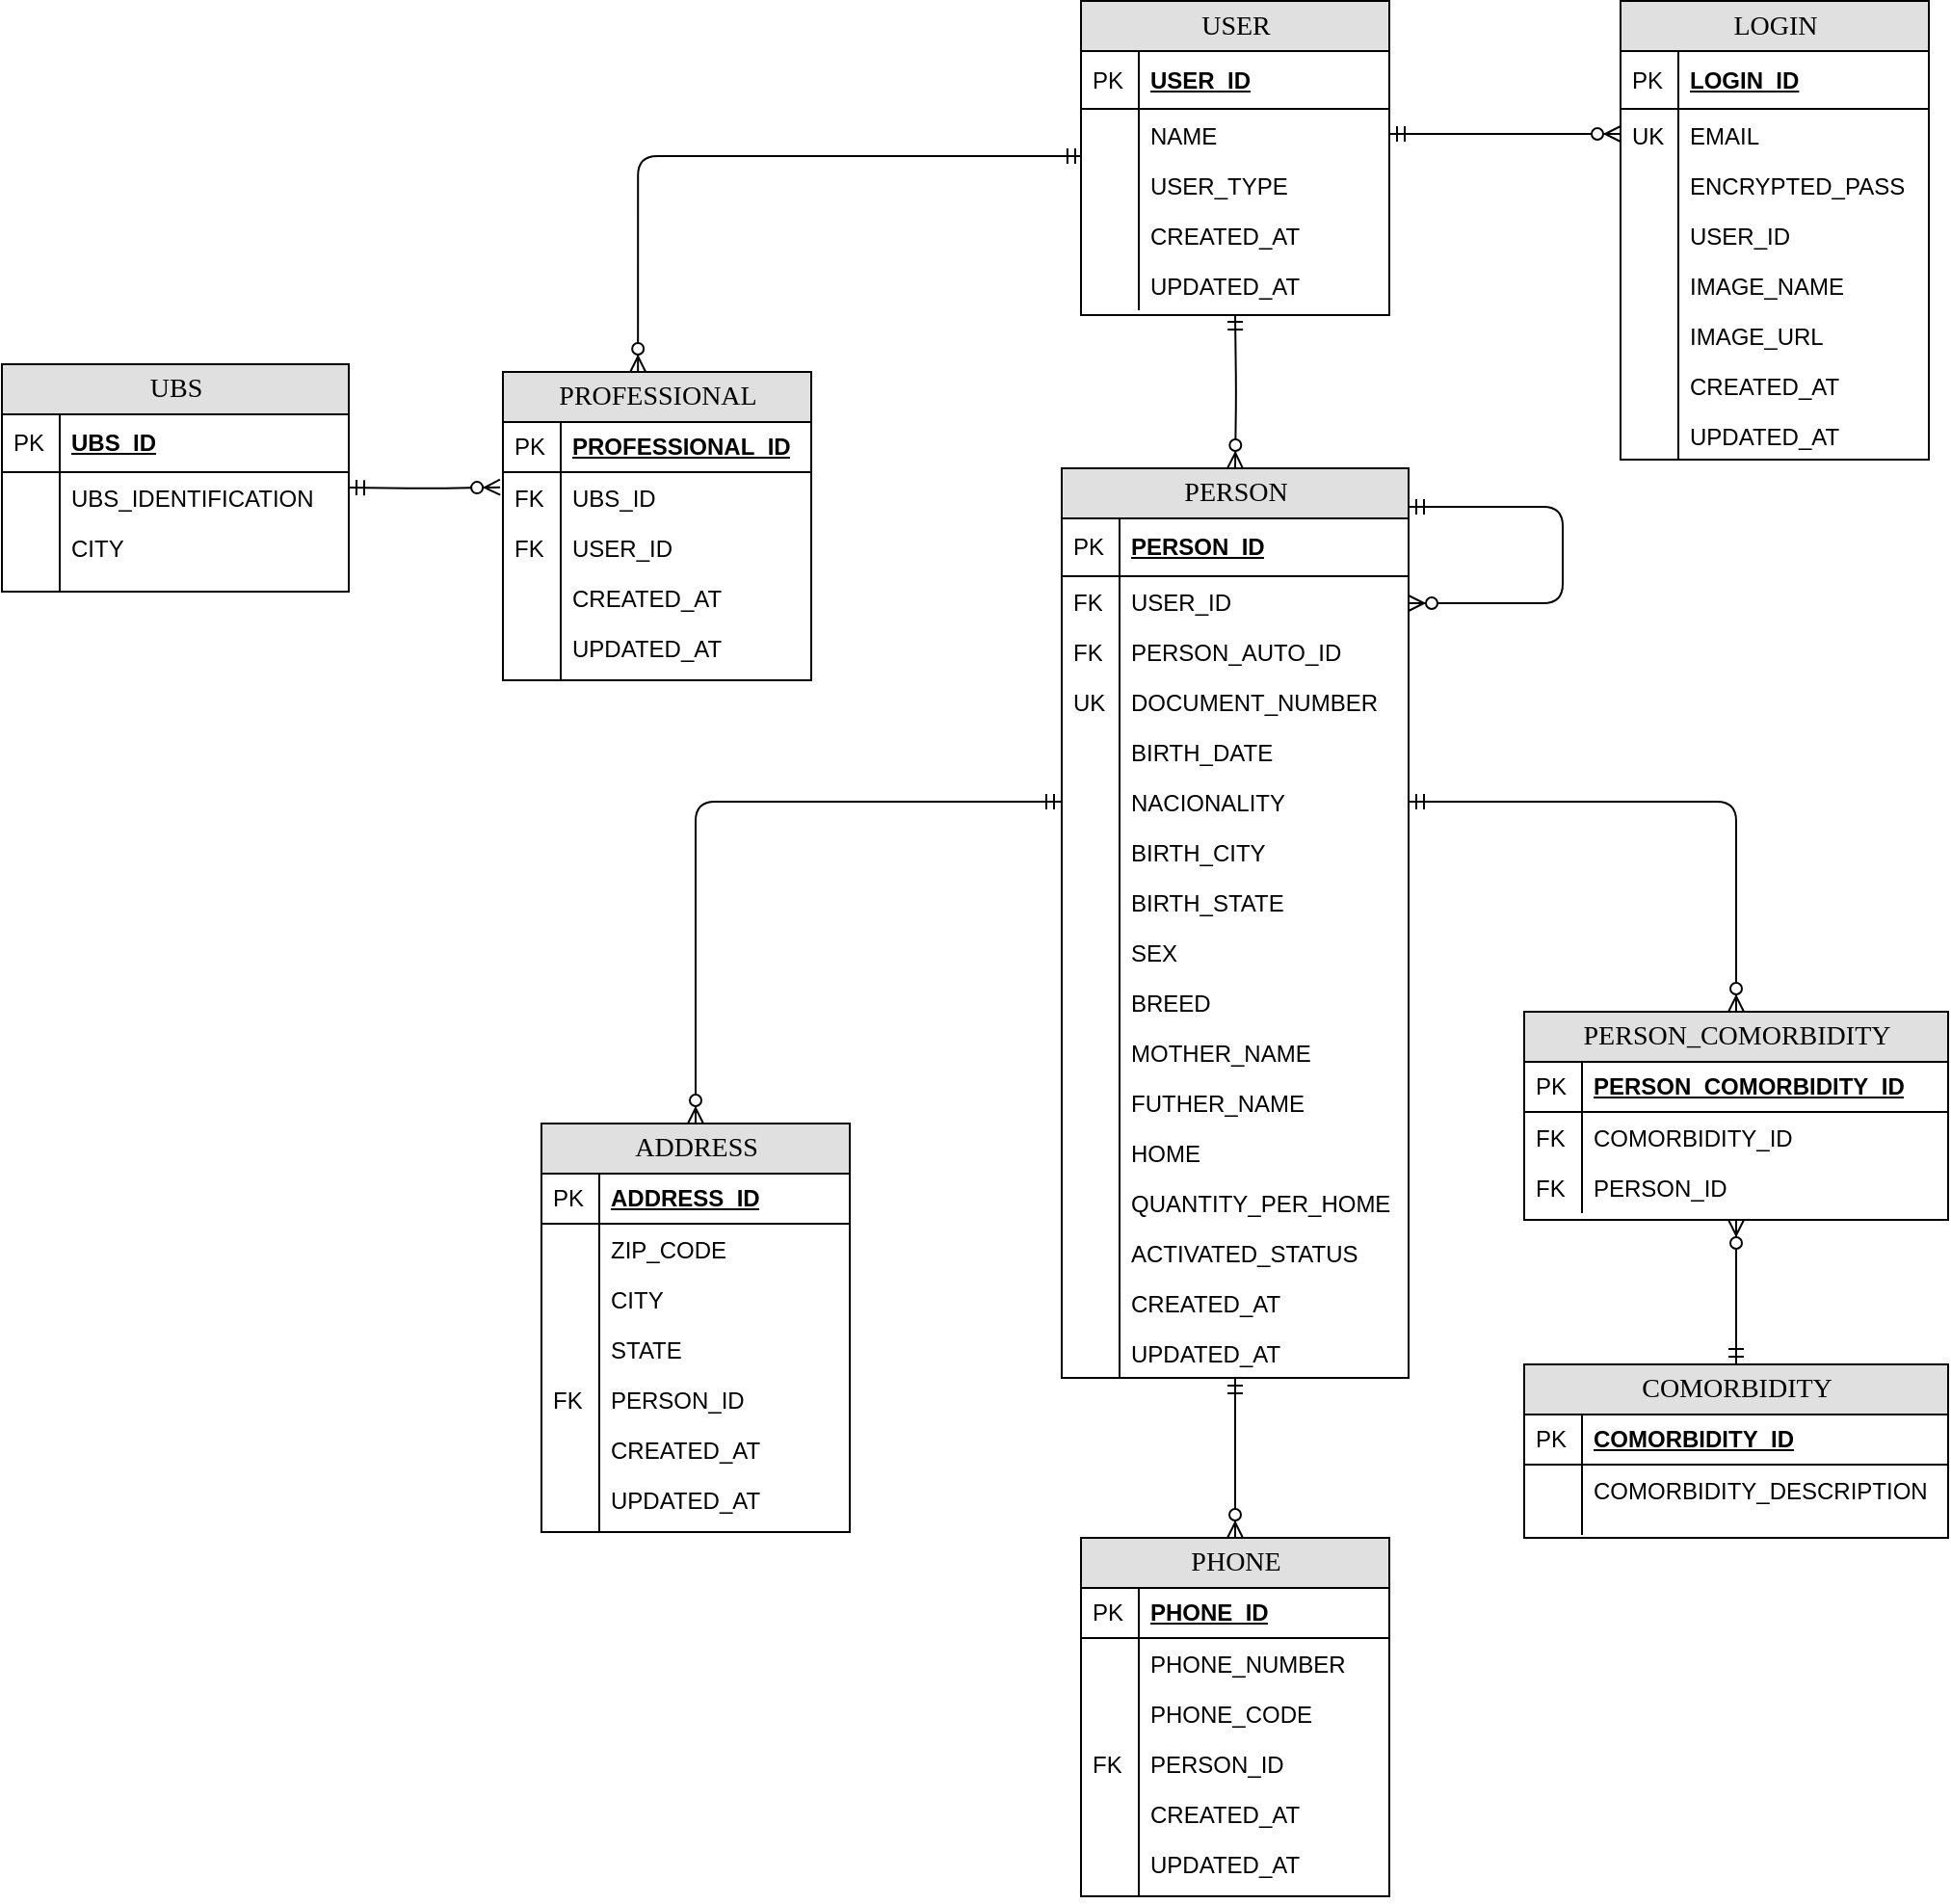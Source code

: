 <mxfile version="13.7.9" type="device"><diagram name="Page-1" id="e56a1550-8fbb-45ad-956c-1786394a9013"><mxGraphModel dx="1422" dy="794" grid="1" gridSize="10" guides="1" tooltips="1" connect="1" arrows="1" fold="1" page="1" pageScale="1" pageWidth="1100" pageHeight="850" background="#ffffff" math="0" shadow="0"><root><mxCell id="0"/><mxCell id="1" parent="0"/><mxCell id="2e49270ec7c68f3f-19" value="PROFESSIONAL" style="swimlane;html=1;fontStyle=0;childLayout=stackLayout;horizontal=1;startSize=26;fillColor=#e0e0e0;horizontalStack=0;resizeParent=1;resizeLast=0;collapsible=1;marginBottom=0;swimlaneFillColor=#ffffff;align=center;rounded=0;shadow=0;comic=0;labelBackgroundColor=none;strokeWidth=1;fontFamily=Verdana;fontSize=14" parent="1" vertex="1"><mxGeometry x="290" y="360" width="160" height="160" as="geometry"><mxRectangle x="290" y="360" width="140" height="26" as="alternateBounds"/></mxGeometry></mxCell><mxCell id="2e49270ec7c68f3f-20" value="PROFESSIONAL_ID" style="shape=partialRectangle;top=0;left=0;right=0;bottom=1;html=1;align=left;verticalAlign=middle;fillColor=none;spacingLeft=34;spacingRight=4;whiteSpace=wrap;overflow=hidden;rotatable=0;points=[[0,0.5],[1,0.5]];portConstraint=eastwest;dropTarget=0;fontStyle=5;" parent="2e49270ec7c68f3f-19" vertex="1"><mxGeometry y="26" width="160" height="26" as="geometry"/></mxCell><mxCell id="2e49270ec7c68f3f-21" value="PK" style="shape=partialRectangle;top=0;left=0;bottom=0;html=1;fillColor=none;align=left;verticalAlign=middle;spacingLeft=4;spacingRight=4;whiteSpace=wrap;overflow=hidden;rotatable=0;points=[];portConstraint=eastwest;part=1;" parent="2e49270ec7c68f3f-20" vertex="1" connectable="0"><mxGeometry width="30" height="26" as="geometry"/></mxCell><mxCell id="MSawZMaYz2n1EIuN0tNE-8" value="UBS_ID" style="shape=partialRectangle;top=0;left=0;right=0;bottom=0;html=1;align=left;verticalAlign=top;fillColor=none;spacingLeft=34;spacingRight=4;whiteSpace=wrap;overflow=hidden;rotatable=0;points=[[0,0.5],[1,0.5]];portConstraint=eastwest;dropTarget=0;" parent="2e49270ec7c68f3f-19" vertex="1"><mxGeometry y="52" width="160" height="26" as="geometry"/></mxCell><mxCell id="MSawZMaYz2n1EIuN0tNE-9" value="FK" style="shape=partialRectangle;top=0;left=0;bottom=0;html=1;fillColor=none;align=left;verticalAlign=top;spacingLeft=4;spacingRight=4;whiteSpace=wrap;overflow=hidden;rotatable=0;points=[];portConstraint=eastwest;part=1;" parent="MSawZMaYz2n1EIuN0tNE-8" vertex="1" connectable="0"><mxGeometry width="30" height="26" as="geometry"/></mxCell><mxCell id="2e49270ec7c68f3f-22" value="USER_ID" style="shape=partialRectangle;top=0;left=0;right=0;bottom=0;html=1;align=left;verticalAlign=top;fillColor=none;spacingLeft=34;spacingRight=4;whiteSpace=wrap;overflow=hidden;rotatable=0;points=[[0,0.5],[1,0.5]];portConstraint=eastwest;dropTarget=0;" parent="2e49270ec7c68f3f-19" vertex="1"><mxGeometry y="78" width="160" height="26" as="geometry"/></mxCell><mxCell id="2e49270ec7c68f3f-23" value="FK" style="shape=partialRectangle;top=0;left=0;bottom=0;html=1;fillColor=none;align=left;verticalAlign=top;spacingLeft=4;spacingRight=4;whiteSpace=wrap;overflow=hidden;rotatable=0;points=[];portConstraint=eastwest;part=1;" parent="2e49270ec7c68f3f-22" vertex="1" connectable="0"><mxGeometry width="30" height="26" as="geometry"/></mxCell><mxCell id="dJWVz6h70ZoYhzrQXowc-44" value="CREATED_AT" style="shape=partialRectangle;top=0;left=0;right=0;bottom=0;html=1;align=left;verticalAlign=top;fillColor=none;spacingLeft=34;spacingRight=4;whiteSpace=wrap;overflow=hidden;rotatable=0;points=[[0,0.5],[1,0.5]];portConstraint=eastwest;dropTarget=0;" vertex="1" parent="2e49270ec7c68f3f-19"><mxGeometry y="104" width="160" height="26" as="geometry"/></mxCell><mxCell id="dJWVz6h70ZoYhzrQXowc-45" value="" style="shape=partialRectangle;top=0;left=0;bottom=0;html=1;fillColor=none;align=left;verticalAlign=top;spacingLeft=4;spacingRight=4;whiteSpace=wrap;overflow=hidden;rotatable=0;points=[];portConstraint=eastwest;part=1;" vertex="1" connectable="0" parent="dJWVz6h70ZoYhzrQXowc-44"><mxGeometry width="30" height="26" as="geometry"/></mxCell><mxCell id="dJWVz6h70ZoYhzrQXowc-52" value="UPDATED_AT" style="shape=partialRectangle;top=0;left=0;right=0;bottom=0;html=1;align=left;verticalAlign=top;fillColor=none;spacingLeft=34;spacingRight=4;whiteSpace=wrap;overflow=hidden;rotatable=0;points=[[0,0.5],[1,0.5]];portConstraint=eastwest;dropTarget=0;" vertex="1" parent="2e49270ec7c68f3f-19"><mxGeometry y="130" width="160" height="30" as="geometry"/></mxCell><mxCell id="dJWVz6h70ZoYhzrQXowc-53" value="" style="shape=partialRectangle;top=0;left=0;bottom=0;html=1;fillColor=none;align=left;verticalAlign=top;spacingLeft=4;spacingRight=4;whiteSpace=wrap;overflow=hidden;rotatable=0;points=[];portConstraint=eastwest;part=1;" vertex="1" connectable="0" parent="dJWVz6h70ZoYhzrQXowc-52"><mxGeometry width="30" height="30.0" as="geometry"/></mxCell><mxCell id="2e49270ec7c68f3f-30" value="PERSON" style="swimlane;html=1;fontStyle=0;childLayout=stackLayout;horizontal=1;startSize=26;fillColor=#e0e0e0;horizontalStack=0;resizeParent=1;resizeLast=0;collapsible=1;marginBottom=0;swimlaneFillColor=#ffffff;align=center;rounded=0;shadow=0;comic=0;labelBackgroundColor=none;strokeWidth=1;fontFamily=Verdana;fontSize=14" parent="1" vertex="1"><mxGeometry x="580" y="410" width="180" height="472" as="geometry"/></mxCell><mxCell id="2e49270ec7c68f3f-31" value="PERSON_ID" style="shape=partialRectangle;top=0;left=0;right=0;bottom=1;html=1;align=left;verticalAlign=middle;fillColor=none;spacingLeft=34;spacingRight=4;whiteSpace=wrap;overflow=hidden;rotatable=0;points=[[0,0.5],[1,0.5]];portConstraint=eastwest;dropTarget=0;fontStyle=5;" parent="2e49270ec7c68f3f-30" vertex="1"><mxGeometry y="26" width="180" height="30" as="geometry"/></mxCell><mxCell id="2e49270ec7c68f3f-32" value="PK" style="shape=partialRectangle;top=0;left=0;bottom=0;html=1;fillColor=none;align=left;verticalAlign=middle;spacingLeft=4;spacingRight=4;whiteSpace=wrap;overflow=hidden;rotatable=0;points=[];portConstraint=eastwest;part=1;" parent="2e49270ec7c68f3f-31" vertex="1" connectable="0"><mxGeometry width="30" height="30" as="geometry"/></mxCell><mxCell id="2e49270ec7c68f3f-33" value="USER_ID" style="shape=partialRectangle;top=0;left=0;right=0;bottom=0;html=1;align=left;verticalAlign=top;fillColor=none;spacingLeft=34;spacingRight=4;whiteSpace=wrap;overflow=hidden;rotatable=0;points=[[0,0.5],[1,0.5]];portConstraint=eastwest;dropTarget=0;" parent="2e49270ec7c68f3f-30" vertex="1"><mxGeometry y="56" width="180" height="26" as="geometry"/></mxCell><mxCell id="2e49270ec7c68f3f-34" value="FK" style="shape=partialRectangle;top=0;left=0;bottom=0;html=1;fillColor=none;align=left;verticalAlign=top;spacingLeft=4;spacingRight=4;whiteSpace=wrap;overflow=hidden;rotatable=0;points=[];portConstraint=eastwest;part=1;" parent="2e49270ec7c68f3f-33" vertex="1" connectable="0"><mxGeometry width="30" height="26" as="geometry"/></mxCell><mxCell id="dJWVz6h70ZoYhzrQXowc-6" value="PERSON_AUTO_ID" style="shape=partialRectangle;top=0;left=0;right=0;bottom=0;html=1;align=left;verticalAlign=top;fillColor=none;spacingLeft=34;spacingRight=4;whiteSpace=wrap;overflow=hidden;rotatable=0;points=[[0,0.5],[1,0.5]];portConstraint=eastwest;dropTarget=0;" vertex="1" parent="2e49270ec7c68f3f-30"><mxGeometry y="82" width="180" height="26" as="geometry"/></mxCell><mxCell id="dJWVz6h70ZoYhzrQXowc-7" value="FK" style="shape=partialRectangle;top=0;left=0;bottom=0;html=1;fillColor=none;align=left;verticalAlign=top;spacingLeft=4;spacingRight=4;whiteSpace=wrap;overflow=hidden;rotatable=0;points=[];portConstraint=eastwest;part=1;" vertex="1" connectable="0" parent="dJWVz6h70ZoYhzrQXowc-6"><mxGeometry width="30" height="26" as="geometry"/></mxCell><mxCell id="2e49270ec7c68f3f-35" value="DOCUMENT_NUMBER" style="shape=partialRectangle;top=0;left=0;right=0;bottom=0;html=1;align=left;verticalAlign=top;fillColor=none;spacingLeft=34;spacingRight=4;whiteSpace=wrap;overflow=hidden;rotatable=0;points=[[0,0.5],[1,0.5]];portConstraint=eastwest;dropTarget=0;" parent="2e49270ec7c68f3f-30" vertex="1"><mxGeometry y="108" width="180" height="26" as="geometry"/></mxCell><mxCell id="2e49270ec7c68f3f-36" value="UK" style="shape=partialRectangle;top=0;left=0;bottom=0;html=1;fillColor=none;align=left;verticalAlign=top;spacingLeft=4;spacingRight=4;whiteSpace=wrap;overflow=hidden;rotatable=0;points=[];portConstraint=eastwest;part=1;" parent="2e49270ec7c68f3f-35" vertex="1" connectable="0"><mxGeometry width="30" height="26" as="geometry"/></mxCell><mxCell id="2e49270ec7c68f3f-37" value="BIRTH_DATE" style="shape=partialRectangle;top=0;left=0;right=0;bottom=0;html=1;align=left;verticalAlign=top;fillColor=none;spacingLeft=34;spacingRight=4;whiteSpace=wrap;overflow=hidden;rotatable=0;points=[[0,0.5],[1,0.5]];portConstraint=eastwest;dropTarget=0;" parent="2e49270ec7c68f3f-30" vertex="1"><mxGeometry y="134" width="180" height="26" as="geometry"/></mxCell><mxCell id="2e49270ec7c68f3f-38" value="" style="shape=partialRectangle;top=0;left=0;bottom=0;html=1;fillColor=none;align=left;verticalAlign=top;spacingLeft=4;spacingRight=4;whiteSpace=wrap;overflow=hidden;rotatable=0;points=[];portConstraint=eastwest;part=1;" parent="2e49270ec7c68f3f-37" vertex="1" connectable="0"><mxGeometry width="30" height="26" as="geometry"/></mxCell><mxCell id="MSawZMaYz2n1EIuN0tNE-45" value="NACIONALITY" style="shape=partialRectangle;top=0;left=0;right=0;bottom=0;html=1;align=left;verticalAlign=top;fillColor=none;spacingLeft=34;spacingRight=4;whiteSpace=wrap;overflow=hidden;rotatable=0;points=[[0,0.5],[1,0.5]];portConstraint=eastwest;dropTarget=0;" parent="2e49270ec7c68f3f-30" vertex="1"><mxGeometry y="160" width="180" height="26" as="geometry"/></mxCell><mxCell id="MSawZMaYz2n1EIuN0tNE-46" value="" style="shape=partialRectangle;top=0;left=0;bottom=0;html=1;fillColor=none;align=left;verticalAlign=top;spacingLeft=4;spacingRight=4;whiteSpace=wrap;overflow=hidden;rotatable=0;points=[];portConstraint=eastwest;part=1;" parent="MSawZMaYz2n1EIuN0tNE-45" vertex="1" connectable="0"><mxGeometry width="30" height="26" as="geometry"/></mxCell><mxCell id="MSawZMaYz2n1EIuN0tNE-47" value="BIRTH_CITY" style="shape=partialRectangle;top=0;left=0;right=0;bottom=0;html=1;align=left;verticalAlign=top;fillColor=none;spacingLeft=34;spacingRight=4;whiteSpace=wrap;overflow=hidden;rotatable=0;points=[[0,0.5],[1,0.5]];portConstraint=eastwest;dropTarget=0;" parent="2e49270ec7c68f3f-30" vertex="1"><mxGeometry y="186" width="180" height="26" as="geometry"/></mxCell><mxCell id="MSawZMaYz2n1EIuN0tNE-48" value="" style="shape=partialRectangle;top=0;left=0;bottom=0;html=1;fillColor=none;align=left;verticalAlign=top;spacingLeft=4;spacingRight=4;whiteSpace=wrap;overflow=hidden;rotatable=0;points=[];portConstraint=eastwest;part=1;" parent="MSawZMaYz2n1EIuN0tNE-47" vertex="1" connectable="0"><mxGeometry width="30" height="26" as="geometry"/></mxCell><mxCell id="MSawZMaYz2n1EIuN0tNE-49" value="BIRTH_STATE" style="shape=partialRectangle;top=0;left=0;right=0;bottom=0;html=1;align=left;verticalAlign=top;fillColor=none;spacingLeft=34;spacingRight=4;whiteSpace=wrap;overflow=hidden;rotatable=0;points=[[0,0.5],[1,0.5]];portConstraint=eastwest;dropTarget=0;" parent="2e49270ec7c68f3f-30" vertex="1"><mxGeometry y="212" width="180" height="26" as="geometry"/></mxCell><mxCell id="MSawZMaYz2n1EIuN0tNE-50" value="" style="shape=partialRectangle;top=0;left=0;bottom=0;html=1;fillColor=none;align=left;verticalAlign=top;spacingLeft=4;spacingRight=4;whiteSpace=wrap;overflow=hidden;rotatable=0;points=[];portConstraint=eastwest;part=1;" parent="MSawZMaYz2n1EIuN0tNE-49" vertex="1" connectable="0"><mxGeometry width="30" height="26" as="geometry"/></mxCell><mxCell id="MSawZMaYz2n1EIuN0tNE-51" value="SEX" style="shape=partialRectangle;top=0;left=0;right=0;bottom=0;html=1;align=left;verticalAlign=top;fillColor=none;spacingLeft=34;spacingRight=4;whiteSpace=wrap;overflow=hidden;rotatable=0;points=[[0,0.5],[1,0.5]];portConstraint=eastwest;dropTarget=0;" parent="2e49270ec7c68f3f-30" vertex="1"><mxGeometry y="238" width="180" height="26" as="geometry"/></mxCell><mxCell id="MSawZMaYz2n1EIuN0tNE-52" value="" style="shape=partialRectangle;top=0;left=0;bottom=0;html=1;fillColor=none;align=left;verticalAlign=top;spacingLeft=4;spacingRight=4;whiteSpace=wrap;overflow=hidden;rotatable=0;points=[];portConstraint=eastwest;part=1;" parent="MSawZMaYz2n1EIuN0tNE-51" vertex="1" connectable="0"><mxGeometry width="30" height="26" as="geometry"/></mxCell><mxCell id="MSawZMaYz2n1EIuN0tNE-53" value="BREED" style="shape=partialRectangle;top=0;left=0;right=0;bottom=0;html=1;align=left;verticalAlign=top;fillColor=none;spacingLeft=34;spacingRight=4;whiteSpace=wrap;overflow=hidden;rotatable=0;points=[[0,0.5],[1,0.5]];portConstraint=eastwest;dropTarget=0;" parent="2e49270ec7c68f3f-30" vertex="1"><mxGeometry y="264" width="180" height="26" as="geometry"/></mxCell><mxCell id="MSawZMaYz2n1EIuN0tNE-54" value="" style="shape=partialRectangle;top=0;left=0;bottom=0;html=1;fillColor=none;align=left;verticalAlign=top;spacingLeft=4;spacingRight=4;whiteSpace=wrap;overflow=hidden;rotatable=0;points=[];portConstraint=eastwest;part=1;" parent="MSawZMaYz2n1EIuN0tNE-53" vertex="1" connectable="0"><mxGeometry width="30" height="26" as="geometry"/></mxCell><mxCell id="MSawZMaYz2n1EIuN0tNE-57" value="MOTHER_NAME" style="shape=partialRectangle;top=0;left=0;right=0;bottom=0;html=1;align=left;verticalAlign=top;fillColor=none;spacingLeft=34;spacingRight=4;whiteSpace=wrap;overflow=hidden;rotatable=0;points=[[0,0.5],[1,0.5]];portConstraint=eastwest;dropTarget=0;" parent="2e49270ec7c68f3f-30" vertex="1"><mxGeometry y="290" width="180" height="26" as="geometry"/></mxCell><mxCell id="MSawZMaYz2n1EIuN0tNE-58" value="" style="shape=partialRectangle;top=0;left=0;bottom=0;html=1;fillColor=none;align=left;verticalAlign=top;spacingLeft=4;spacingRight=4;whiteSpace=wrap;overflow=hidden;rotatable=0;points=[];portConstraint=eastwest;part=1;" parent="MSawZMaYz2n1EIuN0tNE-57" vertex="1" connectable="0"><mxGeometry width="30" height="26" as="geometry"/></mxCell><mxCell id="MSawZMaYz2n1EIuN0tNE-55" value="FUTHER_NAME" style="shape=partialRectangle;top=0;left=0;right=0;bottom=0;html=1;align=left;verticalAlign=top;fillColor=none;spacingLeft=34;spacingRight=4;whiteSpace=wrap;overflow=hidden;rotatable=0;points=[[0,0.5],[1,0.5]];portConstraint=eastwest;dropTarget=0;" parent="2e49270ec7c68f3f-30" vertex="1"><mxGeometry y="316" width="180" height="26" as="geometry"/></mxCell><mxCell id="MSawZMaYz2n1EIuN0tNE-56" value="" style="shape=partialRectangle;top=0;left=0;bottom=0;html=1;fillColor=none;align=left;verticalAlign=top;spacingLeft=4;spacingRight=4;whiteSpace=wrap;overflow=hidden;rotatable=0;points=[];portConstraint=eastwest;part=1;" parent="MSawZMaYz2n1EIuN0tNE-55" vertex="1" connectable="0"><mxGeometry width="30" height="26" as="geometry"/></mxCell><mxCell id="MSawZMaYz2n1EIuN0tNE-61" value="HOME" style="shape=partialRectangle;top=0;left=0;right=0;bottom=0;html=1;align=left;verticalAlign=top;fillColor=none;spacingLeft=34;spacingRight=4;whiteSpace=wrap;overflow=hidden;rotatable=0;points=[[0,0.5],[1,0.5]];portConstraint=eastwest;dropTarget=0;" parent="2e49270ec7c68f3f-30" vertex="1"><mxGeometry y="342" width="180" height="26" as="geometry"/></mxCell><mxCell id="MSawZMaYz2n1EIuN0tNE-62" value="" style="shape=partialRectangle;top=0;left=0;bottom=0;html=1;fillColor=none;align=left;verticalAlign=top;spacingLeft=4;spacingRight=4;whiteSpace=wrap;overflow=hidden;rotatable=0;points=[];portConstraint=eastwest;part=1;" parent="MSawZMaYz2n1EIuN0tNE-61" vertex="1" connectable="0"><mxGeometry width="30" height="26" as="geometry"/></mxCell><mxCell id="MSawZMaYz2n1EIuN0tNE-65" value="QUANTITY_PER_HOME" style="shape=partialRectangle;top=0;left=0;right=0;bottom=0;html=1;align=left;verticalAlign=top;fillColor=none;spacingLeft=34;spacingRight=4;whiteSpace=wrap;overflow=hidden;rotatable=0;points=[[0,0.5],[1,0.5]];portConstraint=eastwest;dropTarget=0;" parent="2e49270ec7c68f3f-30" vertex="1"><mxGeometry y="368" width="180" height="26" as="geometry"/></mxCell><mxCell id="MSawZMaYz2n1EIuN0tNE-66" value="" style="shape=partialRectangle;top=0;left=0;bottom=0;html=1;fillColor=none;align=left;verticalAlign=top;spacingLeft=4;spacingRight=4;whiteSpace=wrap;overflow=hidden;rotatable=0;points=[];portConstraint=eastwest;part=1;" parent="MSawZMaYz2n1EIuN0tNE-65" vertex="1" connectable="0"><mxGeometry width="30" height="26" as="geometry"/></mxCell><mxCell id="dJWVz6h70ZoYhzrQXowc-1" value="ACTIVATED_STATUS" style="shape=partialRectangle;top=0;left=0;right=0;bottom=0;html=1;align=left;verticalAlign=top;fillColor=none;spacingLeft=34;spacingRight=4;whiteSpace=wrap;overflow=hidden;rotatable=0;points=[[0,0.5],[1,0.5]];portConstraint=eastwest;dropTarget=0;" vertex="1" parent="2e49270ec7c68f3f-30"><mxGeometry y="394" width="180" height="26" as="geometry"/></mxCell><mxCell id="dJWVz6h70ZoYhzrQXowc-2" value="" style="shape=partialRectangle;top=0;left=0;bottom=0;html=1;fillColor=none;align=left;verticalAlign=top;spacingLeft=4;spacingRight=4;whiteSpace=wrap;overflow=hidden;rotatable=0;points=[];portConstraint=eastwest;part=1;" vertex="1" connectable="0" parent="dJWVz6h70ZoYhzrQXowc-1"><mxGeometry width="30" height="26" as="geometry"/></mxCell><mxCell id="dJWVz6h70ZoYhzrQXowc-42" value="CREATED_AT" style="shape=partialRectangle;top=0;left=0;right=0;bottom=0;html=1;align=left;verticalAlign=top;fillColor=none;spacingLeft=34;spacingRight=4;whiteSpace=wrap;overflow=hidden;rotatable=0;points=[[0,0.5],[1,0.5]];portConstraint=eastwest;dropTarget=0;" vertex="1" parent="2e49270ec7c68f3f-30"><mxGeometry y="420" width="180" height="26" as="geometry"/></mxCell><mxCell id="dJWVz6h70ZoYhzrQXowc-43" value="" style="shape=partialRectangle;top=0;left=0;bottom=0;html=1;fillColor=none;align=left;verticalAlign=top;spacingLeft=4;spacingRight=4;whiteSpace=wrap;overflow=hidden;rotatable=0;points=[];portConstraint=eastwest;part=1;" vertex="1" connectable="0" parent="dJWVz6h70ZoYhzrQXowc-42"><mxGeometry width="30" height="26" as="geometry"/></mxCell><mxCell id="dJWVz6h70ZoYhzrQXowc-50" value="UPDATED_AT" style="shape=partialRectangle;top=0;left=0;right=0;bottom=0;html=1;align=left;verticalAlign=top;fillColor=none;spacingLeft=34;spacingRight=4;whiteSpace=wrap;overflow=hidden;rotatable=0;points=[[0,0.5],[1,0.5]];portConstraint=eastwest;dropTarget=0;" vertex="1" parent="2e49270ec7c68f3f-30"><mxGeometry y="446" width="180" height="26" as="geometry"/></mxCell><mxCell id="dJWVz6h70ZoYhzrQXowc-51" value="" style="shape=partialRectangle;top=0;left=0;bottom=0;html=1;fillColor=none;align=left;verticalAlign=top;spacingLeft=4;spacingRight=4;whiteSpace=wrap;overflow=hidden;rotatable=0;points=[];portConstraint=eastwest;part=1;" vertex="1" connectable="0" parent="dJWVz6h70ZoYhzrQXowc-50"><mxGeometry width="30" height="26" as="geometry"/></mxCell><mxCell id="2e49270ec7c68f3f-58" value="" style="edgeStyle=orthogonalEdgeStyle;html=1;endArrow=ERzeroToMany;startArrow=ERmandOne;labelBackgroundColor=none;fontFamily=Verdana;fontSize=14;" parent="1" target="2e49270ec7c68f3f-30" edge="1"><mxGeometry width="100" height="100" relative="1" as="geometry"><mxPoint x="670" y="330" as="sourcePoint"/><mxPoint x="830" y="380" as="targetPoint"/><Array as="points"/></mxGeometry></mxCell><mxCell id="2e49270ec7c68f3f-80" value="UBS" style="swimlane;html=1;fontStyle=0;childLayout=stackLayout;horizontal=1;startSize=26;fillColor=#e0e0e0;horizontalStack=0;resizeParent=1;resizeLast=0;collapsible=1;marginBottom=0;swimlaneFillColor=#ffffff;align=center;rounded=0;shadow=0;comic=0;labelBackgroundColor=none;strokeWidth=1;fontFamily=Verdana;fontSize=14" parent="1" vertex="1"><mxGeometry x="30" y="356" width="180" height="118" as="geometry"/></mxCell><mxCell id="2e49270ec7c68f3f-81" value="UBS_ID" style="shape=partialRectangle;top=0;left=0;right=0;bottom=1;html=1;align=left;verticalAlign=middle;fillColor=none;spacingLeft=34;spacingRight=4;whiteSpace=wrap;overflow=hidden;rotatable=0;points=[[0,0.5],[1,0.5]];portConstraint=eastwest;dropTarget=0;fontStyle=5;" parent="2e49270ec7c68f3f-80" vertex="1"><mxGeometry y="26" width="180" height="30" as="geometry"/></mxCell><mxCell id="2e49270ec7c68f3f-82" value="PK" style="shape=partialRectangle;top=0;left=0;bottom=0;html=1;fillColor=none;align=left;verticalAlign=middle;spacingLeft=4;spacingRight=4;whiteSpace=wrap;overflow=hidden;rotatable=0;points=[];portConstraint=eastwest;part=1;" parent="2e49270ec7c68f3f-81" vertex="1" connectable="0"><mxGeometry width="30" height="30" as="geometry"/></mxCell><mxCell id="2e49270ec7c68f3f-87" value="UBS_IDENTIFICATION" style="shape=partialRectangle;top=0;left=0;right=0;bottom=0;html=1;align=left;verticalAlign=top;fillColor=none;spacingLeft=34;spacingRight=4;whiteSpace=wrap;overflow=hidden;rotatable=0;points=[[0,0.5],[1,0.5]];portConstraint=eastwest;dropTarget=0;" parent="2e49270ec7c68f3f-80" vertex="1"><mxGeometry y="56" width="180" height="26" as="geometry"/></mxCell><mxCell id="2e49270ec7c68f3f-88" value="" style="shape=partialRectangle;top=0;left=0;bottom=0;html=1;fillColor=none;align=left;verticalAlign=top;spacingLeft=4;spacingRight=4;whiteSpace=wrap;overflow=hidden;rotatable=0;points=[];portConstraint=eastwest;part=1;" parent="2e49270ec7c68f3f-87" vertex="1" connectable="0"><mxGeometry width="30" height="26" as="geometry"/></mxCell><mxCell id="MSawZMaYz2n1EIuN0tNE-5" value="CITY" style="shape=partialRectangle;top=0;left=0;right=0;bottom=0;html=1;align=left;verticalAlign=top;fillColor=none;spacingLeft=34;spacingRight=4;whiteSpace=wrap;overflow=hidden;rotatable=0;points=[[0,0.5],[1,0.5]];portConstraint=eastwest;dropTarget=0;" parent="2e49270ec7c68f3f-80" vertex="1"><mxGeometry y="82" width="180" height="26" as="geometry"/></mxCell><mxCell id="MSawZMaYz2n1EIuN0tNE-6" value="" style="shape=partialRectangle;top=0;left=0;bottom=0;html=1;fillColor=none;align=left;verticalAlign=top;spacingLeft=4;spacingRight=4;whiteSpace=wrap;overflow=hidden;rotatable=0;points=[];portConstraint=eastwest;part=1;" parent="MSawZMaYz2n1EIuN0tNE-5" vertex="1" connectable="0"><mxGeometry width="30" height="26" as="geometry"/></mxCell><mxCell id="2e49270ec7c68f3f-89" value="" style="shape=partialRectangle;top=0;left=0;right=0;bottom=0;html=1;align=left;verticalAlign=top;fillColor=none;spacingLeft=34;spacingRight=4;whiteSpace=wrap;overflow=hidden;rotatable=0;points=[[0,0.5],[1,0.5]];portConstraint=eastwest;dropTarget=0;" parent="2e49270ec7c68f3f-80" vertex="1"><mxGeometry y="108" width="180" height="10" as="geometry"/></mxCell><mxCell id="2e49270ec7c68f3f-90" value="" style="shape=partialRectangle;top=0;left=0;bottom=0;html=1;fillColor=none;align=left;verticalAlign=top;spacingLeft=4;spacingRight=4;whiteSpace=wrap;overflow=hidden;rotatable=0;points=[];portConstraint=eastwest;part=1;" parent="2e49270ec7c68f3f-89" vertex="1" connectable="0"><mxGeometry width="30" height="10" as="geometry"/></mxCell><mxCell id="MSawZMaYz2n1EIuN0tNE-19" value="ADDRESS" style="swimlane;html=1;fontStyle=0;childLayout=stackLayout;horizontal=1;startSize=26;fillColor=#e0e0e0;horizontalStack=0;resizeParent=1;resizeLast=0;collapsible=1;marginBottom=0;swimlaneFillColor=#ffffff;align=center;rounded=0;shadow=0;comic=0;labelBackgroundColor=none;strokeWidth=1;fontFamily=Verdana;fontSize=14" parent="1" vertex="1"><mxGeometry x="310" y="750" width="160" height="212" as="geometry"/></mxCell><mxCell id="MSawZMaYz2n1EIuN0tNE-20" value="ADDRESS_ID" style="shape=partialRectangle;top=0;left=0;right=0;bottom=1;html=1;align=left;verticalAlign=middle;fillColor=none;spacingLeft=34;spacingRight=4;whiteSpace=wrap;overflow=hidden;rotatable=0;points=[[0,0.5],[1,0.5]];portConstraint=eastwest;dropTarget=0;fontStyle=5;" parent="MSawZMaYz2n1EIuN0tNE-19" vertex="1"><mxGeometry y="26" width="160" height="26" as="geometry"/></mxCell><mxCell id="MSawZMaYz2n1EIuN0tNE-21" value="PK" style="shape=partialRectangle;top=0;left=0;bottom=0;html=1;fillColor=none;align=left;verticalAlign=middle;spacingLeft=4;spacingRight=4;whiteSpace=wrap;overflow=hidden;rotatable=0;points=[];portConstraint=eastwest;part=1;" parent="MSawZMaYz2n1EIuN0tNE-20" vertex="1" connectable="0"><mxGeometry width="30" height="26" as="geometry"/></mxCell><mxCell id="MSawZMaYz2n1EIuN0tNE-22" value="ZIP_CODE" style="shape=partialRectangle;top=0;left=0;right=0;bottom=0;html=1;align=left;verticalAlign=top;fillColor=none;spacingLeft=34;spacingRight=4;whiteSpace=wrap;overflow=hidden;rotatable=0;points=[[0,0.5],[1,0.5]];portConstraint=eastwest;dropTarget=0;" parent="MSawZMaYz2n1EIuN0tNE-19" vertex="1"><mxGeometry y="52" width="160" height="26" as="geometry"/></mxCell><mxCell id="MSawZMaYz2n1EIuN0tNE-23" value="" style="shape=partialRectangle;top=0;left=0;bottom=0;html=1;fillColor=none;align=left;verticalAlign=top;spacingLeft=4;spacingRight=4;whiteSpace=wrap;overflow=hidden;rotatable=0;points=[];portConstraint=eastwest;part=1;" parent="MSawZMaYz2n1EIuN0tNE-22" vertex="1" connectable="0"><mxGeometry width="30" height="26" as="geometry"/></mxCell><mxCell id="MSawZMaYz2n1EIuN0tNE-24" value="CITY" style="shape=partialRectangle;top=0;left=0;right=0;bottom=0;html=1;align=left;verticalAlign=top;fillColor=none;spacingLeft=34;spacingRight=4;whiteSpace=wrap;overflow=hidden;rotatable=0;points=[[0,0.5],[1,0.5]];portConstraint=eastwest;dropTarget=0;" parent="MSawZMaYz2n1EIuN0tNE-19" vertex="1"><mxGeometry y="78" width="160" height="26" as="geometry"/></mxCell><mxCell id="MSawZMaYz2n1EIuN0tNE-25" value="" style="shape=partialRectangle;top=0;left=0;bottom=0;html=1;fillColor=none;align=left;verticalAlign=top;spacingLeft=4;spacingRight=4;whiteSpace=wrap;overflow=hidden;rotatable=0;points=[];portConstraint=eastwest;part=1;" parent="MSawZMaYz2n1EIuN0tNE-24" vertex="1" connectable="0"><mxGeometry width="30" height="26" as="geometry"/></mxCell><mxCell id="MSawZMaYz2n1EIuN0tNE-28" value="STATE" style="shape=partialRectangle;top=0;left=0;right=0;bottom=0;html=1;align=left;verticalAlign=top;fillColor=none;spacingLeft=34;spacingRight=4;whiteSpace=wrap;overflow=hidden;rotatable=0;points=[[0,0.5],[1,0.5]];portConstraint=eastwest;dropTarget=0;" parent="MSawZMaYz2n1EIuN0tNE-19" vertex="1"><mxGeometry y="104" width="160" height="26" as="geometry"/></mxCell><mxCell id="MSawZMaYz2n1EIuN0tNE-29" value="" style="shape=partialRectangle;top=0;left=0;bottom=0;html=1;fillColor=none;align=left;verticalAlign=top;spacingLeft=4;spacingRight=4;whiteSpace=wrap;overflow=hidden;rotatable=0;points=[];portConstraint=eastwest;part=1;" parent="MSawZMaYz2n1EIuN0tNE-28" vertex="1" connectable="0"><mxGeometry width="30" height="26" as="geometry"/></mxCell><mxCell id="MSawZMaYz2n1EIuN0tNE-32" value="PERSON_ID" style="shape=partialRectangle;top=0;left=0;right=0;bottom=0;html=1;align=left;verticalAlign=top;fillColor=none;spacingLeft=34;spacingRight=4;whiteSpace=wrap;overflow=hidden;rotatable=0;points=[[0,0.5],[1,0.5]];portConstraint=eastwest;dropTarget=0;" parent="MSawZMaYz2n1EIuN0tNE-19" vertex="1"><mxGeometry y="130" width="160" height="26" as="geometry"/></mxCell><mxCell id="MSawZMaYz2n1EIuN0tNE-33" value="FK" style="shape=partialRectangle;top=0;left=0;bottom=0;html=1;fillColor=none;align=left;verticalAlign=top;spacingLeft=4;spacingRight=4;whiteSpace=wrap;overflow=hidden;rotatable=0;points=[];portConstraint=eastwest;part=1;" parent="MSawZMaYz2n1EIuN0tNE-32" vertex="1" connectable="0"><mxGeometry width="30" height="26" as="geometry"/></mxCell><mxCell id="dJWVz6h70ZoYhzrQXowc-54" value="CREATED_AT" style="shape=partialRectangle;top=0;left=0;right=0;bottom=0;html=1;align=left;verticalAlign=top;fillColor=none;spacingLeft=34;spacingRight=4;whiteSpace=wrap;overflow=hidden;rotatable=0;points=[[0,0.5],[1,0.5]];portConstraint=eastwest;dropTarget=0;" vertex="1" parent="MSawZMaYz2n1EIuN0tNE-19"><mxGeometry y="156" width="160" height="26" as="geometry"/></mxCell><mxCell id="dJWVz6h70ZoYhzrQXowc-55" value="" style="shape=partialRectangle;top=0;left=0;bottom=0;html=1;fillColor=none;align=left;verticalAlign=top;spacingLeft=4;spacingRight=4;whiteSpace=wrap;overflow=hidden;rotatable=0;points=[];portConstraint=eastwest;part=1;" vertex="1" connectable="0" parent="dJWVz6h70ZoYhzrQXowc-54"><mxGeometry width="30" height="26" as="geometry"/></mxCell><mxCell id="dJWVz6h70ZoYhzrQXowc-56" value="UPDATED_AT" style="shape=partialRectangle;top=0;left=0;right=0;bottom=0;html=1;align=left;verticalAlign=top;fillColor=none;spacingLeft=34;spacingRight=4;whiteSpace=wrap;overflow=hidden;rotatable=0;points=[[0,0.5],[1,0.5]];portConstraint=eastwest;dropTarget=0;" vertex="1" parent="MSawZMaYz2n1EIuN0tNE-19"><mxGeometry y="182" width="160" height="30" as="geometry"/></mxCell><mxCell id="dJWVz6h70ZoYhzrQXowc-57" value="" style="shape=partialRectangle;top=0;left=0;bottom=0;html=1;fillColor=none;align=left;verticalAlign=top;spacingLeft=4;spacingRight=4;whiteSpace=wrap;overflow=hidden;rotatable=0;points=[];portConstraint=eastwest;part=1;" vertex="1" connectable="0" parent="dJWVz6h70ZoYhzrQXowc-56"><mxGeometry width="30" height="30.0" as="geometry"/></mxCell><mxCell id="MSawZMaYz2n1EIuN0tNE-67" value="PERSON_COMORBIDITY" style="swimlane;html=1;fontStyle=0;childLayout=stackLayout;horizontal=1;startSize=26;fillColor=#e0e0e0;horizontalStack=0;resizeParent=1;resizeLast=0;collapsible=1;marginBottom=0;swimlaneFillColor=#ffffff;align=center;rounded=0;shadow=0;comic=0;labelBackgroundColor=none;strokeWidth=1;fontFamily=Verdana;fontSize=14" parent="1" vertex="1"><mxGeometry x="820" y="692" width="220" height="108" as="geometry"/></mxCell><mxCell id="MSawZMaYz2n1EIuN0tNE-68" value="PERSON_COMORBIDITY_ID" style="shape=partialRectangle;top=0;left=0;right=0;bottom=1;html=1;align=left;verticalAlign=middle;fillColor=none;spacingLeft=34;spacingRight=4;whiteSpace=wrap;overflow=hidden;rotatable=0;points=[[0,0.5],[1,0.5]];portConstraint=eastwest;dropTarget=0;fontStyle=5;" parent="MSawZMaYz2n1EIuN0tNE-67" vertex="1"><mxGeometry y="26" width="220" height="26" as="geometry"/></mxCell><mxCell id="MSawZMaYz2n1EIuN0tNE-69" value="PK" style="shape=partialRectangle;top=0;left=0;bottom=0;html=1;fillColor=none;align=left;verticalAlign=middle;spacingLeft=4;spacingRight=4;whiteSpace=wrap;overflow=hidden;rotatable=0;points=[];portConstraint=eastwest;part=1;" parent="MSawZMaYz2n1EIuN0tNE-68" vertex="1" connectable="0"><mxGeometry width="30" height="26" as="geometry"/></mxCell><mxCell id="MSawZMaYz2n1EIuN0tNE-70" value="COMORBIDITY_ID" style="shape=partialRectangle;top=0;left=0;right=0;bottom=0;html=1;align=left;verticalAlign=top;fillColor=none;spacingLeft=34;spacingRight=4;whiteSpace=wrap;overflow=hidden;rotatable=0;points=[[0,0.5],[1,0.5]];portConstraint=eastwest;dropTarget=0;" parent="MSawZMaYz2n1EIuN0tNE-67" vertex="1"><mxGeometry y="52" width="220" height="26" as="geometry"/></mxCell><mxCell id="MSawZMaYz2n1EIuN0tNE-71" value="FK" style="shape=partialRectangle;top=0;left=0;bottom=0;html=1;fillColor=none;align=left;verticalAlign=top;spacingLeft=4;spacingRight=4;whiteSpace=wrap;overflow=hidden;rotatable=0;points=[];portConstraint=eastwest;part=1;" parent="MSawZMaYz2n1EIuN0tNE-70" vertex="1" connectable="0"><mxGeometry width="30" height="26" as="geometry"/></mxCell><mxCell id="MSawZMaYz2n1EIuN0tNE-74" value="PERSON_ID" style="shape=partialRectangle;top=0;left=0;right=0;bottom=0;html=1;align=left;verticalAlign=top;fillColor=none;spacingLeft=34;spacingRight=4;whiteSpace=wrap;overflow=hidden;rotatable=0;points=[[0,0.5],[1,0.5]];portConstraint=eastwest;dropTarget=0;" parent="MSawZMaYz2n1EIuN0tNE-67" vertex="1"><mxGeometry y="78" width="220" height="26" as="geometry"/></mxCell><mxCell id="MSawZMaYz2n1EIuN0tNE-75" value="FK" style="shape=partialRectangle;top=0;left=0;bottom=0;html=1;fillColor=none;align=left;verticalAlign=top;spacingLeft=4;spacingRight=4;whiteSpace=wrap;overflow=hidden;rotatable=0;points=[];portConstraint=eastwest;part=1;" parent="MSawZMaYz2n1EIuN0tNE-74" vertex="1" connectable="0"><mxGeometry width="30" height="26" as="geometry"/></mxCell><mxCell id="MSawZMaYz2n1EIuN0tNE-80" value="" style="edgeStyle=orthogonalEdgeStyle;html=1;endArrow=ERzeroToMany;startArrow=ERmandOne;labelBackgroundColor=none;fontFamily=Verdana;fontSize=14;entryX=0.438;entryY=0;entryDx=0;entryDy=0;entryPerimeter=0;exitX=0.006;exitY=0.942;exitDx=0;exitDy=0;exitPerimeter=0;" parent="1" source="2e49270ec7c68f3f-11" target="2e49270ec7c68f3f-19" edge="1"><mxGeometry width="100" height="100" relative="1" as="geometry"><mxPoint x="580" y="248" as="sourcePoint"/><mxPoint x="280" y="260" as="targetPoint"/><Array as="points"><mxPoint x="360" y="248"/></Array></mxGeometry></mxCell><mxCell id="MSawZMaYz2n1EIuN0tNE-81" value="" style="edgeStyle=orthogonalEdgeStyle;html=1;endArrow=ERzeroToMany;startArrow=ERmandOne;labelBackgroundColor=none;fontFamily=Verdana;fontSize=14;exitX=1;exitY=0.5;exitDx=0;exitDy=0;entryX=0.5;entryY=0;entryDx=0;entryDy=0;" parent="1" source="MSawZMaYz2n1EIuN0tNE-45" target="MSawZMaYz2n1EIuN0tNE-67" edge="1"><mxGeometry width="100" height="100" relative="1" as="geometry"><mxPoint x="677.44" y="370.4" as="sourcePoint"/><mxPoint x="677.48" y="420.74" as="targetPoint"/><Array as="points"/></mxGeometry></mxCell><mxCell id="MSawZMaYz2n1EIuN0tNE-82" value="" style="edgeStyle=orthogonalEdgeStyle;html=1;endArrow=ERzeroToMany;startArrow=ERmandOne;labelBackgroundColor=none;fontFamily=Verdana;fontSize=14;exitX=0;exitY=0.5;exitDx=0;exitDy=0;entryX=0.5;entryY=0;entryDx=0;entryDy=0;" parent="1" source="MSawZMaYz2n1EIuN0tNE-45" target="MSawZMaYz2n1EIuN0tNE-19" edge="1"><mxGeometry width="100" height="100" relative="1" as="geometry"><mxPoint x="770.0" y="567" as="sourcePoint"/><mxPoint x="940" y="702" as="targetPoint"/><Array as="points"/></mxGeometry></mxCell><mxCell id="MSawZMaYz2n1EIuN0tNE-83" value="" style="edgeStyle=orthogonalEdgeStyle;html=1;endArrow=ERzeroToMany;startArrow=ERmandOne;labelBackgroundColor=none;fontFamily=Verdana;fontSize=14;entryX=0.5;entryY=1;entryDx=0;entryDy=0;exitX=0.5;exitY=0;exitDx=0;exitDy=0;" parent="1" source="MSawZMaYz2n1EIuN0tNE-34" target="MSawZMaYz2n1EIuN0tNE-67" edge="1"><mxGeometry width="100" height="100" relative="1" as="geometry"><mxPoint x="930" y="870" as="sourcePoint"/><mxPoint x="840" y="870" as="targetPoint"/><Array as="points"/></mxGeometry></mxCell><mxCell id="MSawZMaYz2n1EIuN0tNE-34" value="COMORBIDITY" style="swimlane;html=1;fontStyle=0;childLayout=stackLayout;horizontal=1;startSize=26;fillColor=#e0e0e0;horizontalStack=0;resizeParent=1;resizeLast=0;collapsible=1;marginBottom=0;swimlaneFillColor=#ffffff;align=center;rounded=0;shadow=0;comic=0;labelBackgroundColor=none;strokeWidth=1;fontFamily=Verdana;fontSize=14" parent="1" vertex="1"><mxGeometry x="820" y="875" width="220" height="90" as="geometry"/></mxCell><mxCell id="MSawZMaYz2n1EIuN0tNE-35" value="COMORBIDITY_ID" style="shape=partialRectangle;top=0;left=0;right=0;bottom=1;html=1;align=left;verticalAlign=middle;fillColor=none;spacingLeft=34;spacingRight=4;whiteSpace=wrap;overflow=hidden;rotatable=0;points=[[0,0.5],[1,0.5]];portConstraint=eastwest;dropTarget=0;fontStyle=5;" parent="MSawZMaYz2n1EIuN0tNE-34" vertex="1"><mxGeometry y="26" width="220" height="26" as="geometry"/></mxCell><mxCell id="MSawZMaYz2n1EIuN0tNE-36" value="PK" style="shape=partialRectangle;top=0;left=0;bottom=0;html=1;fillColor=none;align=left;verticalAlign=middle;spacingLeft=4;spacingRight=4;whiteSpace=wrap;overflow=hidden;rotatable=0;points=[];portConstraint=eastwest;part=1;" parent="MSawZMaYz2n1EIuN0tNE-35" vertex="1" connectable="0"><mxGeometry width="30" height="26" as="geometry"/></mxCell><mxCell id="MSawZMaYz2n1EIuN0tNE-37" value="COMORBIDITY_DESCRIPTION" style="shape=partialRectangle;top=0;left=0;right=0;bottom=0;html=1;align=left;verticalAlign=top;fillColor=none;spacingLeft=34;spacingRight=4;whiteSpace=wrap;overflow=hidden;rotatable=0;points=[[0,0.5],[1,0.5]];portConstraint=eastwest;dropTarget=0;" parent="MSawZMaYz2n1EIuN0tNE-34" vertex="1"><mxGeometry y="52" width="220" height="26" as="geometry"/></mxCell><mxCell id="MSawZMaYz2n1EIuN0tNE-38" value="" style="shape=partialRectangle;top=0;left=0;bottom=0;html=1;fillColor=none;align=left;verticalAlign=top;spacingLeft=4;spacingRight=4;whiteSpace=wrap;overflow=hidden;rotatable=0;points=[];portConstraint=eastwest;part=1;" parent="MSawZMaYz2n1EIuN0tNE-37" vertex="1" connectable="0"><mxGeometry width="30" height="26" as="geometry"/></mxCell><mxCell id="MSawZMaYz2n1EIuN0tNE-43" value="" style="shape=partialRectangle;top=0;left=0;right=0;bottom=0;html=1;align=left;verticalAlign=top;fillColor=none;spacingLeft=34;spacingRight=4;whiteSpace=wrap;overflow=hidden;rotatable=0;points=[[0,0.5],[1,0.5]];portConstraint=eastwest;dropTarget=0;" parent="MSawZMaYz2n1EIuN0tNE-34" vertex="1"><mxGeometry y="78" width="220" height="10" as="geometry"/></mxCell><mxCell id="MSawZMaYz2n1EIuN0tNE-44" value="" style="shape=partialRectangle;top=0;left=0;bottom=0;html=1;fillColor=none;align=left;verticalAlign=top;spacingLeft=4;spacingRight=4;whiteSpace=wrap;overflow=hidden;rotatable=0;points=[];portConstraint=eastwest;part=1;" parent="MSawZMaYz2n1EIuN0tNE-43" vertex="1" connectable="0"><mxGeometry width="30" height="10" as="geometry"/></mxCell><mxCell id="MSawZMaYz2n1EIuN0tNE-85" value="" style="edgeStyle=orthogonalEdgeStyle;html=1;endArrow=ERzeroToMany;startArrow=ERmandOne;labelBackgroundColor=none;fontFamily=Verdana;fontSize=14;entryX=0.5;entryY=0;entryDx=0;entryDy=0;exitX=0.5;exitY=1;exitDx=0;exitDy=0;" parent="1" source="2e49270ec7c68f3f-30" target="MSawZMaYz2n1EIuN0tNE-10" edge="1"><mxGeometry width="100" height="100" relative="1" as="geometry"><mxPoint x="630" y="800" as="sourcePoint"/><mxPoint x="940" y="810.0" as="targetPoint"/><Array as="points"/></mxGeometry></mxCell><mxCell id="MSawZMaYz2n1EIuN0tNE-88" value="" style="edgeStyle=orthogonalEdgeStyle;html=1;endArrow=ERzeroToMany;startArrow=ERmandOne;labelBackgroundColor=none;fontFamily=Verdana;fontSize=14;entryX=-0.009;entryY=0.302;entryDx=0;entryDy=0;entryPerimeter=0;" parent="1" target="MSawZMaYz2n1EIuN0tNE-8" edge="1"><mxGeometry width="100" height="100" relative="1" as="geometry"><mxPoint x="210" y="420" as="sourcePoint"/><mxPoint x="250.0" y="460" as="targetPoint"/><Array as="points"/></mxGeometry></mxCell><mxCell id="dJWVz6h70ZoYhzrQXowc-3" value="" style="edgeStyle=orthogonalEdgeStyle;html=1;endArrow=ERzeroToMany;startArrow=ERmandOne;labelBackgroundColor=none;fontFamily=Verdana;fontSize=14;exitX=1;exitY=0.5;exitDx=0;exitDy=0;" edge="1" parent="1" target="2e49270ec7c68f3f-33"><mxGeometry width="100" height="100" relative="1" as="geometry"><mxPoint x="760" y="430" as="sourcePoint"/><mxPoint x="759" y="490" as="targetPoint"/><Array as="points"><mxPoint x="840" y="430"/><mxPoint x="840" y="480"/></Array></mxGeometry></mxCell><mxCell id="dJWVz6h70ZoYhzrQXowc-34" value="" style="edgeStyle=orthogonalEdgeStyle;html=1;endArrow=ERzeroToMany;startArrow=ERmandOne;labelBackgroundColor=none;fontFamily=Verdana;fontSize=14;exitX=1;exitY=0.5;exitDx=0;exitDy=0;" edge="1" parent="1" source="2e49270ec7c68f3f-11" target="dJWVz6h70ZoYhzrQXowc-18"><mxGeometry width="100" height="100" relative="1" as="geometry"><mxPoint x="760" y="199" as="sourcePoint"/><mxPoint x="750" y="250" as="targetPoint"/><Array as="points"><mxPoint x="750" y="237"/></Array></mxGeometry></mxCell><mxCell id="2e49270ec7c68f3f-8" value="USER" style="swimlane;html=1;fontStyle=0;childLayout=stackLayout;horizontal=1;startSize=26;fillColor=#e0e0e0;horizontalStack=0;resizeParent=1;resizeLast=0;collapsible=1;marginBottom=0;swimlaneFillColor=#ffffff;align=center;rounded=0;shadow=0;comic=0;labelBackgroundColor=none;strokeWidth=1;fontFamily=Verdana;fontSize=14;swimlaneLine=1;" parent="1" vertex="1"><mxGeometry x="590" y="167.5" width="160" height="163" as="geometry"/></mxCell><mxCell id="2e49270ec7c68f3f-9" value="USER_ID" style="shape=partialRectangle;top=0;left=0;right=0;bottom=1;html=1;align=left;verticalAlign=middle;fillColor=none;spacingLeft=34;spacingRight=4;whiteSpace=wrap;overflow=hidden;rotatable=0;points=[[0,0.5],[1,0.5]];portConstraint=eastwest;dropTarget=0;fontStyle=5;" parent="2e49270ec7c68f3f-8" vertex="1"><mxGeometry y="26" width="160" height="30" as="geometry"/></mxCell><mxCell id="2e49270ec7c68f3f-10" value="PK" style="shape=partialRectangle;top=0;left=0;bottom=0;html=1;fillColor=none;align=left;verticalAlign=middle;spacingLeft=4;spacingRight=4;whiteSpace=wrap;overflow=hidden;rotatable=0;points=[];portConstraint=eastwest;part=1;" parent="2e49270ec7c68f3f-9" vertex="1" connectable="0"><mxGeometry width="30" height="30" as="geometry"/></mxCell><mxCell id="2e49270ec7c68f3f-11" value="NAME" style="shape=partialRectangle;top=0;left=0;right=0;bottom=0;html=1;align=left;verticalAlign=top;fillColor=none;spacingLeft=34;spacingRight=4;whiteSpace=wrap;overflow=hidden;rotatable=0;points=[[0,0.5],[1,0.5]];portConstraint=eastwest;dropTarget=0;" parent="2e49270ec7c68f3f-8" vertex="1"><mxGeometry y="56" width="160" height="26" as="geometry"/></mxCell><mxCell id="2e49270ec7c68f3f-12" value="" style="shape=partialRectangle;top=0;left=0;bottom=0;html=1;fillColor=none;align=left;verticalAlign=top;spacingLeft=4;spacingRight=4;whiteSpace=wrap;overflow=hidden;rotatable=0;points=[];portConstraint=eastwest;part=1;" parent="2e49270ec7c68f3f-11" vertex="1" connectable="0"><mxGeometry width="30" height="26" as="geometry"/></mxCell><mxCell id="dJWVz6h70ZoYhzrQXowc-8" value="USER_TYPE" style="shape=partialRectangle;top=0;left=0;right=0;bottom=0;html=1;align=left;verticalAlign=top;fillColor=none;spacingLeft=34;spacingRight=4;whiteSpace=wrap;overflow=hidden;rotatable=0;points=[[0,0.5],[1,0.5]];portConstraint=eastwest;dropTarget=0;" vertex="1" parent="2e49270ec7c68f3f-8"><mxGeometry y="82" width="160" height="26" as="geometry"/></mxCell><mxCell id="dJWVz6h70ZoYhzrQXowc-9" value="" style="shape=partialRectangle;top=0;left=0;bottom=0;html=1;fillColor=none;align=left;verticalAlign=top;spacingLeft=4;spacingRight=4;whiteSpace=wrap;overflow=hidden;rotatable=0;points=[];portConstraint=eastwest;part=1;" vertex="1" connectable="0" parent="dJWVz6h70ZoYhzrQXowc-8"><mxGeometry width="30" height="26" as="geometry"/></mxCell><mxCell id="dJWVz6h70ZoYhzrQXowc-40" value="CREATED_AT" style="shape=partialRectangle;top=0;left=0;right=0;bottom=0;html=1;align=left;verticalAlign=top;fillColor=none;spacingLeft=34;spacingRight=4;whiteSpace=wrap;overflow=hidden;rotatable=0;points=[[0,0.5],[1,0.5]];portConstraint=eastwest;dropTarget=0;" vertex="1" parent="2e49270ec7c68f3f-8"><mxGeometry y="108" width="160" height="26" as="geometry"/></mxCell><mxCell id="dJWVz6h70ZoYhzrQXowc-41" value="" style="shape=partialRectangle;top=0;left=0;bottom=0;html=1;fillColor=none;align=left;verticalAlign=top;spacingLeft=4;spacingRight=4;whiteSpace=wrap;overflow=hidden;rotatable=0;points=[];portConstraint=eastwest;part=1;" vertex="1" connectable="0" parent="dJWVz6h70ZoYhzrQXowc-40"><mxGeometry width="30" height="26" as="geometry"/></mxCell><mxCell id="dJWVz6h70ZoYhzrQXowc-48" value="UPDATED_AT" style="shape=partialRectangle;top=0;left=0;right=0;bottom=0;html=1;align=left;verticalAlign=top;fillColor=none;spacingLeft=34;spacingRight=4;whiteSpace=wrap;overflow=hidden;rotatable=0;points=[[0,0.5],[1,0.5]];portConstraint=eastwest;dropTarget=0;" vertex="1" parent="2e49270ec7c68f3f-8"><mxGeometry y="134" width="160" height="26" as="geometry"/></mxCell><mxCell id="dJWVz6h70ZoYhzrQXowc-49" value="" style="shape=partialRectangle;top=0;left=0;bottom=0;html=1;fillColor=none;align=left;verticalAlign=top;spacingLeft=4;spacingRight=4;whiteSpace=wrap;overflow=hidden;rotatable=0;points=[];portConstraint=eastwest;part=1;" vertex="1" connectable="0" parent="dJWVz6h70ZoYhzrQXowc-48"><mxGeometry width="30" height="26" as="geometry"/></mxCell><mxCell id="dJWVz6h70ZoYhzrQXowc-11" value="LOGIN" style="swimlane;html=1;fontStyle=0;childLayout=stackLayout;horizontal=1;startSize=26;fillColor=#e0e0e0;horizontalStack=0;resizeParent=1;resizeLast=0;collapsible=1;marginBottom=0;swimlaneFillColor=#ffffff;align=center;rounded=0;shadow=0;comic=0;labelBackgroundColor=none;strokeWidth=1;fontFamily=Verdana;fontSize=14;swimlaneLine=1;" vertex="1" parent="1"><mxGeometry x="870" y="167.5" width="160" height="238" as="geometry"/></mxCell><mxCell id="dJWVz6h70ZoYhzrQXowc-12" value="LOGIN_ID" style="shape=partialRectangle;top=0;left=0;right=0;bottom=1;html=1;align=left;verticalAlign=middle;fillColor=none;spacingLeft=34;spacingRight=4;whiteSpace=wrap;overflow=hidden;rotatable=0;points=[[0,0.5],[1,0.5]];portConstraint=eastwest;dropTarget=0;fontStyle=5;" vertex="1" parent="dJWVz6h70ZoYhzrQXowc-11"><mxGeometry y="26" width="160" height="30" as="geometry"/></mxCell><mxCell id="dJWVz6h70ZoYhzrQXowc-13" value="PK" style="shape=partialRectangle;top=0;left=0;bottom=0;html=1;fillColor=none;align=left;verticalAlign=middle;spacingLeft=4;spacingRight=4;whiteSpace=wrap;overflow=hidden;rotatable=0;points=[];portConstraint=eastwest;part=1;" vertex="1" connectable="0" parent="dJWVz6h70ZoYhzrQXowc-12"><mxGeometry width="30" height="30" as="geometry"/></mxCell><mxCell id="dJWVz6h70ZoYhzrQXowc-18" value="EMAIL" style="shape=partialRectangle;top=0;left=0;right=0;bottom=0;html=1;align=left;verticalAlign=top;fillColor=none;spacingLeft=34;spacingRight=4;whiteSpace=wrap;overflow=hidden;rotatable=0;points=[[0,0.5],[1,0.5]];portConstraint=eastwest;dropTarget=0;" vertex="1" parent="dJWVz6h70ZoYhzrQXowc-11"><mxGeometry y="56" width="160" height="26" as="geometry"/></mxCell><mxCell id="dJWVz6h70ZoYhzrQXowc-19" value="UK" style="shape=partialRectangle;top=0;left=0;bottom=0;html=1;fillColor=none;align=left;verticalAlign=top;spacingLeft=4;spacingRight=4;whiteSpace=wrap;overflow=hidden;rotatable=0;points=[];portConstraint=eastwest;part=1;" vertex="1" connectable="0" parent="dJWVz6h70ZoYhzrQXowc-18"><mxGeometry width="30" height="26" as="geometry"/></mxCell><mxCell id="dJWVz6h70ZoYhzrQXowc-24" value="ENCRYPTED_PASS" style="shape=partialRectangle;top=0;left=0;right=0;bottom=0;html=1;align=left;verticalAlign=top;fillColor=none;spacingLeft=34;spacingRight=4;whiteSpace=wrap;overflow=hidden;rotatable=0;points=[[0,0.5],[1,0.5]];portConstraint=eastwest;dropTarget=0;" vertex="1" parent="dJWVz6h70ZoYhzrQXowc-11"><mxGeometry y="82" width="160" height="26" as="geometry"/></mxCell><mxCell id="dJWVz6h70ZoYhzrQXowc-25" value="" style="shape=partialRectangle;top=0;left=0;bottom=0;html=1;fillColor=none;align=left;verticalAlign=top;spacingLeft=4;spacingRight=4;whiteSpace=wrap;overflow=hidden;rotatable=0;points=[];portConstraint=eastwest;part=1;" vertex="1" connectable="0" parent="dJWVz6h70ZoYhzrQXowc-24"><mxGeometry width="30" height="26" as="geometry"/></mxCell><mxCell id="dJWVz6h70ZoYhzrQXowc-32" value="USER_ID" style="shape=partialRectangle;top=0;left=0;right=0;bottom=0;html=1;align=left;verticalAlign=top;fillColor=none;spacingLeft=34;spacingRight=4;whiteSpace=wrap;overflow=hidden;rotatable=0;points=[[0,0.5],[1,0.5]];portConstraint=eastwest;dropTarget=0;" vertex="1" parent="dJWVz6h70ZoYhzrQXowc-11"><mxGeometry y="108" width="160" height="26" as="geometry"/></mxCell><mxCell id="dJWVz6h70ZoYhzrQXowc-33" value="" style="shape=partialRectangle;top=0;left=0;bottom=0;html=1;fillColor=none;align=left;verticalAlign=top;spacingLeft=4;spacingRight=4;whiteSpace=wrap;overflow=hidden;rotatable=0;points=[];portConstraint=eastwest;part=1;" vertex="1" connectable="0" parent="dJWVz6h70ZoYhzrQXowc-32"><mxGeometry width="30" height="26" as="geometry"/></mxCell><mxCell id="MSawZMaYz2n1EIuN0tNE-3" value="IMAGE_NAME" style="shape=partialRectangle;top=0;left=0;right=0;bottom=0;html=1;align=left;verticalAlign=top;fillColor=none;spacingLeft=34;spacingRight=4;whiteSpace=wrap;overflow=hidden;rotatable=0;points=[[0,0.5],[1,0.5]];portConstraint=eastwest;dropTarget=0;" parent="dJWVz6h70ZoYhzrQXowc-11" vertex="1"><mxGeometry y="134" width="160" height="26" as="geometry"/></mxCell><mxCell id="MSawZMaYz2n1EIuN0tNE-4" value="" style="shape=partialRectangle;top=0;left=0;bottom=0;html=1;fillColor=none;align=left;verticalAlign=top;spacingLeft=4;spacingRight=4;whiteSpace=wrap;overflow=hidden;rotatable=0;points=[];portConstraint=eastwest;part=1;" parent="MSawZMaYz2n1EIuN0tNE-3" vertex="1" connectable="0"><mxGeometry width="30" height="26" as="geometry"/></mxCell><mxCell id="2e49270ec7c68f3f-15" value="IMAGE_URL" style="shape=partialRectangle;top=0;left=0;right=0;bottom=0;html=1;align=left;verticalAlign=top;fillColor=none;spacingLeft=34;spacingRight=4;whiteSpace=wrap;overflow=hidden;rotatable=0;points=[[0,0.5],[1,0.5]];portConstraint=eastwest;dropTarget=0;" parent="dJWVz6h70ZoYhzrQXowc-11" vertex="1"><mxGeometry y="160" width="160" height="26" as="geometry"/></mxCell><mxCell id="2e49270ec7c68f3f-16" value="" style="shape=partialRectangle;top=0;left=0;bottom=0;html=1;fillColor=none;align=left;verticalAlign=top;spacingLeft=4;spacingRight=4;whiteSpace=wrap;overflow=hidden;rotatable=0;points=[];portConstraint=eastwest;part=1;" parent="2e49270ec7c68f3f-15" vertex="1" connectable="0"><mxGeometry width="30" height="26" as="geometry"/></mxCell><mxCell id="dJWVz6h70ZoYhzrQXowc-36" value="CREATED_AT" style="shape=partialRectangle;top=0;left=0;right=0;bottom=0;html=1;align=left;verticalAlign=top;fillColor=none;spacingLeft=34;spacingRight=4;whiteSpace=wrap;overflow=hidden;rotatable=0;points=[[0,0.5],[1,0.5]];portConstraint=eastwest;dropTarget=0;" vertex="1" parent="dJWVz6h70ZoYhzrQXowc-11"><mxGeometry y="186" width="160" height="26" as="geometry"/></mxCell><mxCell id="dJWVz6h70ZoYhzrQXowc-37" value="" style="shape=partialRectangle;top=0;left=0;bottom=0;html=1;fillColor=none;align=left;verticalAlign=top;spacingLeft=4;spacingRight=4;whiteSpace=wrap;overflow=hidden;rotatable=0;points=[];portConstraint=eastwest;part=1;" vertex="1" connectable="0" parent="dJWVz6h70ZoYhzrQXowc-36"><mxGeometry width="30" height="26" as="geometry"/></mxCell><mxCell id="dJWVz6h70ZoYhzrQXowc-46" value="UPDATED_AT" style="shape=partialRectangle;top=0;left=0;right=0;bottom=0;html=1;align=left;verticalAlign=top;fillColor=none;spacingLeft=34;spacingRight=4;whiteSpace=wrap;overflow=hidden;rotatable=0;points=[[0,0.5],[1,0.5]];portConstraint=eastwest;dropTarget=0;" vertex="1" parent="dJWVz6h70ZoYhzrQXowc-11"><mxGeometry y="212" width="160" height="26" as="geometry"/></mxCell><mxCell id="dJWVz6h70ZoYhzrQXowc-47" value="" style="shape=partialRectangle;top=0;left=0;bottom=0;html=1;fillColor=none;align=left;verticalAlign=top;spacingLeft=4;spacingRight=4;whiteSpace=wrap;overflow=hidden;rotatable=0;points=[];portConstraint=eastwest;part=1;" vertex="1" connectable="0" parent="dJWVz6h70ZoYhzrQXowc-46"><mxGeometry width="30" height="26" as="geometry"/></mxCell><mxCell id="MSawZMaYz2n1EIuN0tNE-10" value="PHONE" style="swimlane;html=1;fontStyle=0;childLayout=stackLayout;horizontal=1;startSize=26;fillColor=#e0e0e0;horizontalStack=0;resizeParent=1;resizeLast=0;collapsible=1;marginBottom=0;swimlaneFillColor=#ffffff;align=center;rounded=0;shadow=0;comic=0;labelBackgroundColor=none;strokeWidth=1;fontFamily=Verdana;fontSize=14" parent="1" vertex="1"><mxGeometry x="590" y="965" width="160" height="186" as="geometry"/></mxCell><mxCell id="MSawZMaYz2n1EIuN0tNE-11" value="PHONE_ID" style="shape=partialRectangle;top=0;left=0;right=0;bottom=1;html=1;align=left;verticalAlign=middle;fillColor=none;spacingLeft=34;spacingRight=4;whiteSpace=wrap;overflow=hidden;rotatable=0;points=[[0,0.5],[1,0.5]];portConstraint=eastwest;dropTarget=0;fontStyle=5;" parent="MSawZMaYz2n1EIuN0tNE-10" vertex="1"><mxGeometry y="26" width="160" height="26" as="geometry"/></mxCell><mxCell id="MSawZMaYz2n1EIuN0tNE-12" value="PK" style="shape=partialRectangle;top=0;left=0;bottom=0;html=1;fillColor=none;align=left;verticalAlign=middle;spacingLeft=4;spacingRight=4;whiteSpace=wrap;overflow=hidden;rotatable=0;points=[];portConstraint=eastwest;part=1;" parent="MSawZMaYz2n1EIuN0tNE-11" vertex="1" connectable="0"><mxGeometry width="30" height="26" as="geometry"/></mxCell><mxCell id="MSawZMaYz2n1EIuN0tNE-13" value="PHONE_NUMBER" style="shape=partialRectangle;top=0;left=0;right=0;bottom=0;html=1;align=left;verticalAlign=top;fillColor=none;spacingLeft=34;spacingRight=4;whiteSpace=wrap;overflow=hidden;rotatable=0;points=[[0,0.5],[1,0.5]];portConstraint=eastwest;dropTarget=0;" parent="MSawZMaYz2n1EIuN0tNE-10" vertex="1"><mxGeometry y="52" width="160" height="26" as="geometry"/></mxCell><mxCell id="MSawZMaYz2n1EIuN0tNE-14" value="" style="shape=partialRectangle;top=0;left=0;bottom=0;html=1;fillColor=none;align=left;verticalAlign=top;spacingLeft=4;spacingRight=4;whiteSpace=wrap;overflow=hidden;rotatable=0;points=[];portConstraint=eastwest;part=1;" parent="MSawZMaYz2n1EIuN0tNE-13" vertex="1" connectable="0"><mxGeometry width="30" height="26" as="geometry"/></mxCell><mxCell id="MSawZMaYz2n1EIuN0tNE-15" value="PHONE_CODE" style="shape=partialRectangle;top=0;left=0;right=0;bottom=0;html=1;align=left;verticalAlign=top;fillColor=none;spacingLeft=34;spacingRight=4;whiteSpace=wrap;overflow=hidden;rotatable=0;points=[[0,0.5],[1,0.5]];portConstraint=eastwest;dropTarget=0;" parent="MSawZMaYz2n1EIuN0tNE-10" vertex="1"><mxGeometry y="78" width="160" height="26" as="geometry"/></mxCell><mxCell id="MSawZMaYz2n1EIuN0tNE-16" value="" style="shape=partialRectangle;top=0;left=0;bottom=0;html=1;fillColor=none;align=left;verticalAlign=top;spacingLeft=4;spacingRight=4;whiteSpace=wrap;overflow=hidden;rotatable=0;points=[];portConstraint=eastwest;part=1;" parent="MSawZMaYz2n1EIuN0tNE-15" vertex="1" connectable="0"><mxGeometry width="30" height="26" as="geometry"/></mxCell><mxCell id="MSawZMaYz2n1EIuN0tNE-30" value="PERSON_ID" style="shape=partialRectangle;top=0;left=0;right=0;bottom=0;html=1;align=left;verticalAlign=top;fillColor=none;spacingLeft=34;spacingRight=4;whiteSpace=wrap;overflow=hidden;rotatable=0;points=[[0,0.5],[1,0.5]];portConstraint=eastwest;dropTarget=0;" parent="MSawZMaYz2n1EIuN0tNE-10" vertex="1"><mxGeometry y="104" width="160" height="26" as="geometry"/></mxCell><mxCell id="MSawZMaYz2n1EIuN0tNE-31" value="FK" style="shape=partialRectangle;top=0;left=0;bottom=0;html=1;fillColor=none;align=left;verticalAlign=top;spacingLeft=4;spacingRight=4;whiteSpace=wrap;overflow=hidden;rotatable=0;points=[];portConstraint=eastwest;part=1;" parent="MSawZMaYz2n1EIuN0tNE-30" vertex="1" connectable="0"><mxGeometry width="30" height="26" as="geometry"/></mxCell><mxCell id="dJWVz6h70ZoYhzrQXowc-58" value="CREATED_AT" style="shape=partialRectangle;top=0;left=0;right=0;bottom=0;html=1;align=left;verticalAlign=top;fillColor=none;spacingLeft=34;spacingRight=4;whiteSpace=wrap;overflow=hidden;rotatable=0;points=[[0,0.5],[1,0.5]];portConstraint=eastwest;dropTarget=0;" vertex="1" parent="MSawZMaYz2n1EIuN0tNE-10"><mxGeometry y="130" width="160" height="26" as="geometry"/></mxCell><mxCell id="dJWVz6h70ZoYhzrQXowc-59" value="" style="shape=partialRectangle;top=0;left=0;bottom=0;html=1;fillColor=none;align=left;verticalAlign=top;spacingLeft=4;spacingRight=4;whiteSpace=wrap;overflow=hidden;rotatable=0;points=[];portConstraint=eastwest;part=1;" vertex="1" connectable="0" parent="dJWVz6h70ZoYhzrQXowc-58"><mxGeometry width="30" height="26" as="geometry"/></mxCell><mxCell id="dJWVz6h70ZoYhzrQXowc-60" value="UPDATED_AT" style="shape=partialRectangle;top=0;left=0;right=0;bottom=0;html=1;align=left;verticalAlign=top;fillColor=none;spacingLeft=34;spacingRight=4;whiteSpace=wrap;overflow=hidden;rotatable=0;points=[[0,0.5],[1,0.5]];portConstraint=eastwest;dropTarget=0;" vertex="1" parent="MSawZMaYz2n1EIuN0tNE-10"><mxGeometry y="156" width="160" height="30" as="geometry"/></mxCell><mxCell id="dJWVz6h70ZoYhzrQXowc-61" value="" style="shape=partialRectangle;top=0;left=0;bottom=0;html=1;fillColor=none;align=left;verticalAlign=top;spacingLeft=4;spacingRight=4;whiteSpace=wrap;overflow=hidden;rotatable=0;points=[];portConstraint=eastwest;part=1;" vertex="1" connectable="0" parent="dJWVz6h70ZoYhzrQXowc-60"><mxGeometry width="30" height="30.0" as="geometry"/></mxCell></root></mxGraphModel></diagram></mxfile>